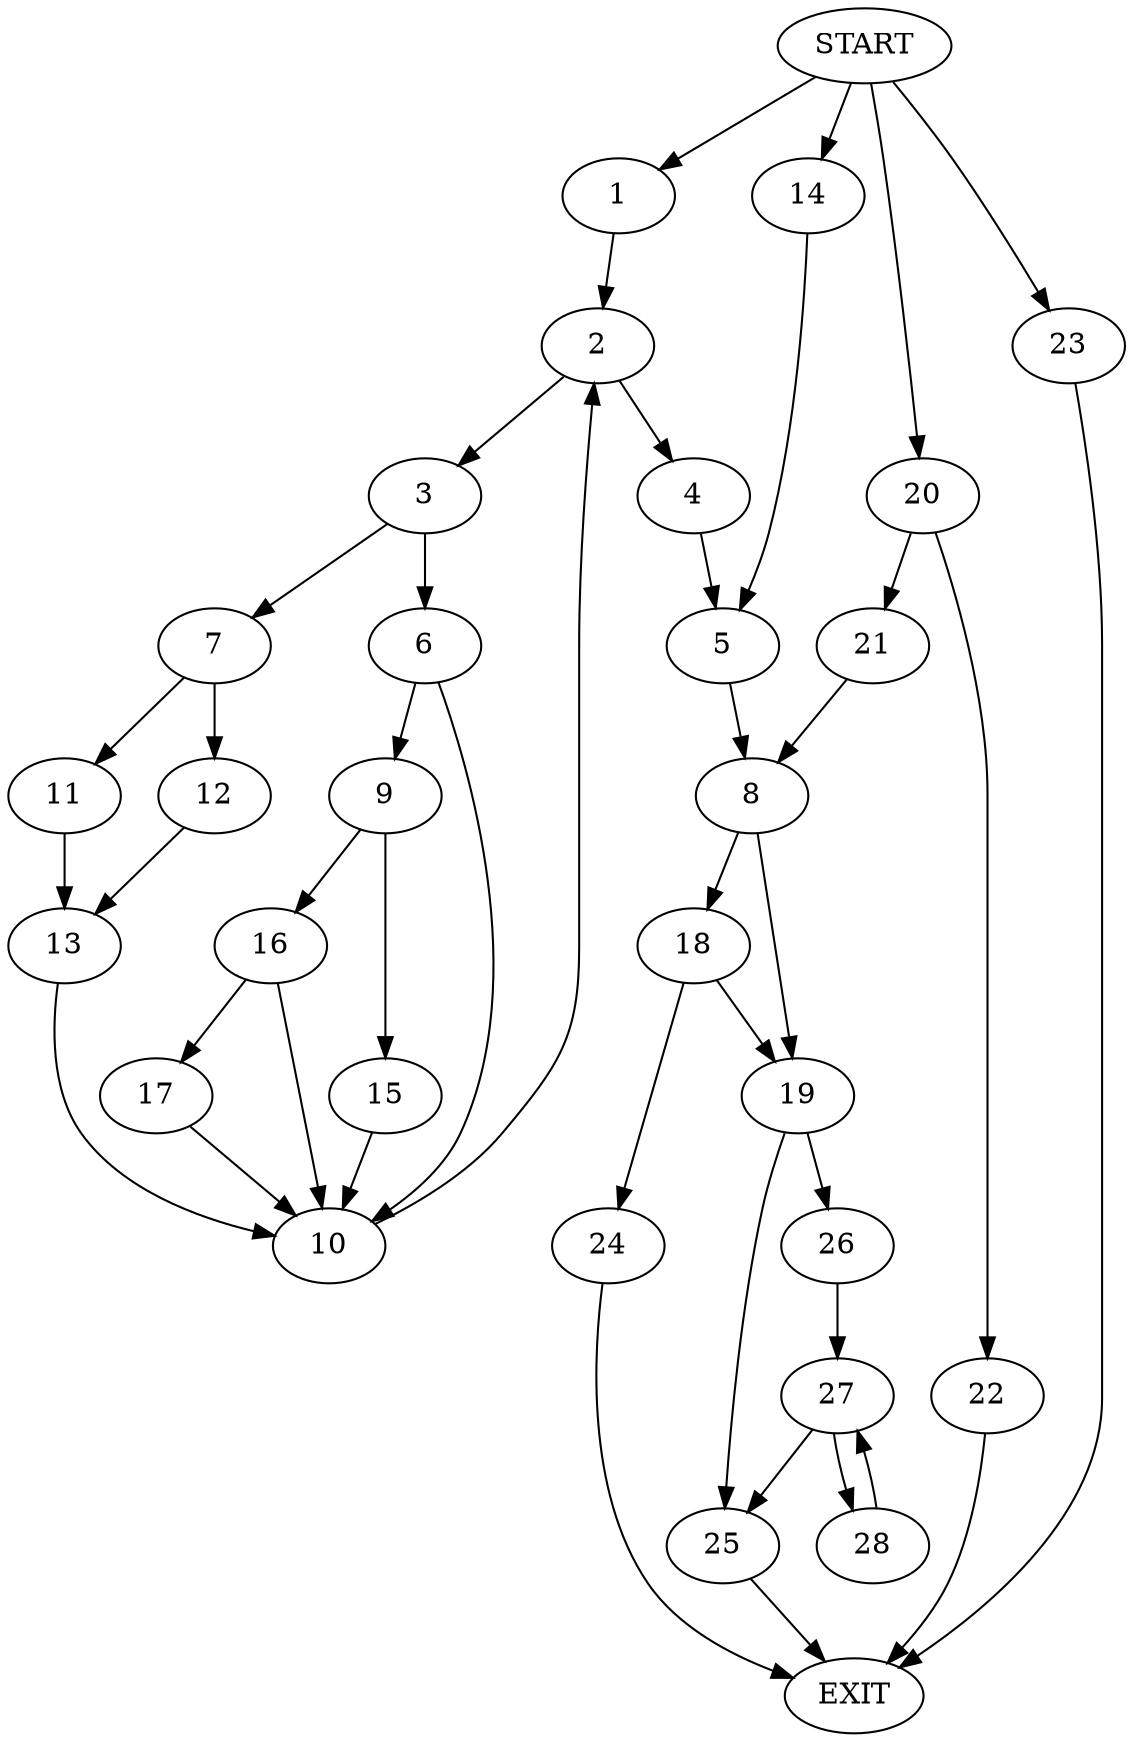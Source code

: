 digraph {
0 [label="START"]
29 [label="EXIT"]
0 -> 1
1 -> 2
2 -> 3
2 -> 4
4 -> 5
3 -> 6
3 -> 7
5 -> 8
6 -> 9
6 -> 10
7 -> 11
7 -> 12
12 -> 13
11 -> 13
13 -> 10
10 -> 2
0 -> 14
14 -> 5
9 -> 15
9 -> 16
16 -> 10
16 -> 17
15 -> 10
17 -> 10
8 -> 18
8 -> 19
0 -> 20
20 -> 21
20 -> 22
22 -> 29
21 -> 8
0 -> 23
23 -> 29
18 -> 24
18 -> 19
19 -> 25
19 -> 26
24 -> 29
26 -> 27
25 -> 29
27 -> 28
27 -> 25
28 -> 27
}

